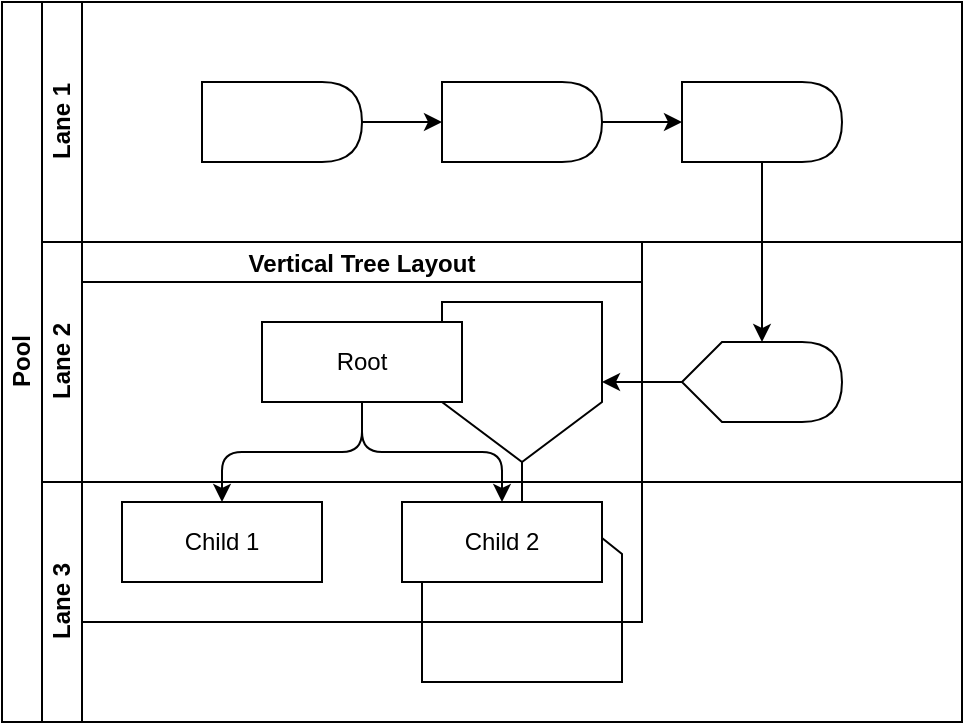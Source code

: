 <mxfile>
    <diagram id="ez2AQ2qYyONGx_Xx0tES" name="LayerDemo">
        <mxGraphModel dx="1135" dy="768" grid="1" gridSize="10" guides="1" tooltips="1" connect="1" arrows="1" fold="1" page="1" pageScale="1" pageWidth="1100" pageHeight="850" math="0" shadow="0">
            <root>
                <mxCell id="0"/>
                <mxCell id="1" parent="0"/>
                <mxCell id="2" value="Pool" style="swimlane;childLayout=stackLayout;resizeParent=1;resizeParentMax=0;horizontal=0;startSize=20;horizontalStack=0;html=1;" parent="1" vertex="1">
                    <mxGeometry x="370" y="170" width="480" height="360" as="geometry"/>
                </mxCell>
                <mxCell id="3" value="Lane 1" style="swimlane;startSize=20;horizontal=0;html=1;" parent="2" vertex="1">
                    <mxGeometry x="20" width="460" height="120" as="geometry">
                        <mxRectangle x="20" width="460" height="30" as="alternateBounds"/>
                    </mxGeometry>
                </mxCell>
                <mxCell id="9" style="edgeStyle=none;html=1;entryX=0;entryY=0.5;entryDx=0;entryDy=0;" parent="3" source="6" target="7" edge="1">
                    <mxGeometry relative="1" as="geometry"/>
                </mxCell>
                <mxCell id="6" value="" style="shape=delay;whiteSpace=wrap;html=1;" parent="3" vertex="1">
                    <mxGeometry x="80" y="40" width="80" height="40" as="geometry"/>
                </mxCell>
                <mxCell id="10" style="edgeStyle=none;html=1;entryX=0;entryY=0.5;entryDx=0;entryDy=0;" parent="3" source="7" target="8" edge="1">
                    <mxGeometry relative="1" as="geometry"/>
                </mxCell>
                <mxCell id="7" value="" style="shape=delay;whiteSpace=wrap;html=1;" parent="3" vertex="1">
                    <mxGeometry x="200" y="40" width="80" height="40" as="geometry"/>
                </mxCell>
                <mxCell id="8" value="" style="shape=delay;whiteSpace=wrap;html=1;" parent="3" vertex="1">
                    <mxGeometry x="320" y="40" width="80" height="40" as="geometry"/>
                </mxCell>
                <mxCell id="4" value="Lane 2" style="swimlane;startSize=20;horizontal=0;html=1;" parent="2" vertex="1">
                    <mxGeometry x="20" y="120" width="460" height="120" as="geometry"/>
                </mxCell>
                <mxCell id="11" value="" style="shape=offPageConnector;whiteSpace=wrap;html=1;" parent="4" vertex="1">
                    <mxGeometry x="200" y="30" width="80" height="80" as="geometry"/>
                </mxCell>
                <mxCell id="14" style="edgeStyle=none;html=1;" parent="4" source="12" target="11" edge="1">
                    <mxGeometry relative="1" as="geometry"/>
                </mxCell>
                <mxCell id="12" value="" style="shape=display;whiteSpace=wrap;html=1;" parent="4" vertex="1">
                    <mxGeometry x="320" y="50" width="80" height="40" as="geometry"/>
                </mxCell>
                <mxCell id="5" value="Lane 3" style="swimlane;startSize=20;horizontal=0;html=1;" parent="2" vertex="1">
                    <mxGeometry x="20" y="240" width="460" height="120" as="geometry"/>
                </mxCell>
                <mxCell id="15" value="" style="shape=loopLimit;whiteSpace=wrap;html=1;" parent="5" vertex="1">
                    <mxGeometry x="190" y="20" width="100" height="80" as="geometry"/>
                </mxCell>
                <mxCell id="13" style="edgeStyle=none;html=1;entryX=0;entryY=0;entryDx=40;entryDy=0;entryPerimeter=0;" parent="2" source="8" target="12" edge="1">
                    <mxGeometry relative="1" as="geometry"/>
                </mxCell>
                <mxCell id="16" value="" style="edgeStyle=none;html=1;" parent="2" source="11" target="15" edge="1">
                    <mxGeometry relative="1" as="geometry"/>
                </mxCell>
                <mxCell id="17" value="Vertical Tree Layout" style="swimlane;startSize=20;horizontal=1;childLayout=treeLayout;horizontalTree=0;resizable=0;containerType=tree;fontSize=12;" parent="1" vertex="1">
                    <mxGeometry x="410" y="290" width="280" height="190" as="geometry"/>
                </mxCell>
                <mxCell id="18" value="Root" style="whiteSpace=wrap;html=1;" parent="17" vertex="1">
                    <mxGeometry x="90" y="40" width="100" height="40" as="geometry"/>
                </mxCell>
                <mxCell id="19" value="Child 1" style="whiteSpace=wrap;html=1;" parent="17" vertex="1">
                    <mxGeometry x="20" y="130" width="100" height="40" as="geometry"/>
                </mxCell>
                <mxCell id="20" value="" style="edgeStyle=elbowEdgeStyle;elbow=vertical;html=1;rounded=1;curved=0;sourcePerimeterSpacing=0;targetPerimeterSpacing=0;startSize=6;endSize=6;" parent="17" source="18" target="19" edge="1">
                    <mxGeometry relative="1" as="geometry"/>
                </mxCell>
                <mxCell id="21" value="Child 2" style="whiteSpace=wrap;html=1;" parent="17" vertex="1">
                    <mxGeometry x="160" y="130" width="100" height="40" as="geometry"/>
                </mxCell>
                <mxCell id="22" value="" style="edgeStyle=elbowEdgeStyle;elbow=vertical;html=1;rounded=1;curved=0;sourcePerimeterSpacing=0;targetPerimeterSpacing=0;startSize=6;endSize=6;" parent="17" source="18" target="21" edge="1">
                    <mxGeometry relative="1" as="geometry"/>
                </mxCell>
            </root>
        </mxGraphModel>
    </diagram>
    <diagram id="cXdBv4LuWflCS9I6Zu3K" name="Page-2">
        <mxGraphModel dx="1135" dy="768" grid="1" gridSize="10" guides="1" tooltips="1" connect="1" arrows="1" fold="1" page="1" pageScale="1" pageWidth="1100" pageHeight="850" math="0" shadow="0">
            <root>
                <mxCell id="0"/>
                <mxCell id="1" parent="0"/>
                <mxCell id="qgYKwVF7N7ul_nGFUVFg-1" value="Vertical Tree Layout" style="swimlane;startSize=20;horizontal=1;childLayout=treeLayout;horizontalTree=0;resizable=0;containerType=tree;fontSize=12;direction=east;" parent="1" vertex="1">
                    <mxGeometry x="20" y="180" width="980" height="280" as="geometry"/>
                </mxCell>
                <mxCell id="qgYKwVF7N7ul_nGFUVFg-27" style="edgeStyle=none;html=1;entryX=0;entryY=0.5;entryDx=0;entryDy=0;" parent="qgYKwVF7N7ul_nGFUVFg-1" source="qgYKwVF7N7ul_nGFUVFg-2" target="qgYKwVF7N7ul_nGFUVFg-19" edge="1">
                    <mxGeometry relative="1" as="geometry"/>
                </mxCell>
                <mxCell id="qgYKwVF7N7ul_nGFUVFg-30" style="edgeStyle=none;html=1;entryX=1;entryY=0.5;entryDx=0;entryDy=0;exitX=0.5;exitY=1;exitDx=0;exitDy=0;" parent="qgYKwVF7N7ul_nGFUVFg-1" source="qgYKwVF7N7ul_nGFUVFg-2" target="qgYKwVF7N7ul_nGFUVFg-22" edge="1">
                    <mxGeometry relative="1" as="geometry"/>
                </mxCell>
                <mxCell id="qgYKwVF7N7ul_nGFUVFg-2" value="Root" style="whiteSpace=wrap;html=1;" parent="qgYKwVF7N7ul_nGFUVFg-1" vertex="1">
                    <mxGeometry x="440" y="40" width="100" height="40" as="geometry"/>
                </mxCell>
                <mxCell id="qgYKwVF7N7ul_nGFUVFg-3" value="Child 1" style="whiteSpace=wrap;html=1;" parent="qgYKwVF7N7ul_nGFUVFg-1" vertex="1">
                    <mxGeometry x="20" y="130" width="100" height="40" as="geometry"/>
                </mxCell>
                <mxCell id="qgYKwVF7N7ul_nGFUVFg-4" value="" style="edgeStyle=elbowEdgeStyle;elbow=vertical;html=1;rounded=1;curved=0;sourcePerimeterSpacing=0;targetPerimeterSpacing=0;startSize=6;endSize=6;" parent="qgYKwVF7N7ul_nGFUVFg-1" source="qgYKwVF7N7ul_nGFUVFg-2" target="qgYKwVF7N7ul_nGFUVFg-3" edge="1">
                    <mxGeometry relative="1" as="geometry"/>
                </mxCell>
                <mxCell id="qgYKwVF7N7ul_nGFUVFg-5" value="Child 2" style="whiteSpace=wrap;html=1;" parent="qgYKwVF7N7ul_nGFUVFg-1" vertex="1">
                    <mxGeometry x="160" y="130" width="100" height="40" as="geometry"/>
                </mxCell>
                <mxCell id="qgYKwVF7N7ul_nGFUVFg-6" value="" style="edgeStyle=elbowEdgeStyle;elbow=vertical;html=1;rounded=1;curved=0;sourcePerimeterSpacing=0;targetPerimeterSpacing=0;startSize=6;endSize=6;" parent="qgYKwVF7N7ul_nGFUVFg-1" source="qgYKwVF7N7ul_nGFUVFg-2" target="qgYKwVF7N7ul_nGFUVFg-5" edge="1">
                    <mxGeometry relative="1" as="geometry"/>
                </mxCell>
                <mxCell id="qgYKwVF7N7ul_nGFUVFg-10" style="edgeStyle=none;html=1;entryX=0.5;entryY=0;entryDx=0;entryDy=0;exitX=0.5;exitY=1;exitDx=0;exitDy=0;" parent="qgYKwVF7N7ul_nGFUVFg-1" source="qgYKwVF7N7ul_nGFUVFg-2" target="qgYKwVF7N7ul_nGFUVFg-7" edge="1">
                    <mxGeometry relative="1" as="geometry">
                        <mxPoint x="-730" y="50" as="sourcePoint"/>
                    </mxGeometry>
                </mxCell>
                <mxCell id="qgYKwVF7N7ul_nGFUVFg-7" value="Child 2" style="whiteSpace=wrap;html=1;" parent="qgYKwVF7N7ul_nGFUVFg-1" vertex="1">
                    <mxGeometry x="580" y="130" width="100" height="40" as="geometry"/>
                </mxCell>
                <mxCell id="qgYKwVF7N7ul_nGFUVFg-19" value="Child 2" style="whiteSpace=wrap;html=1;" parent="qgYKwVF7N7ul_nGFUVFg-1" vertex="1">
                    <mxGeometry x="300" y="130" width="100" height="40" as="geometry"/>
                </mxCell>
                <mxCell id="qgYKwVF7N7ul_nGFUVFg-22" value="Child 2" style="whiteSpace=wrap;html=1;" parent="qgYKwVF7N7ul_nGFUVFg-1" vertex="1">
                    <mxGeometry x="720" y="130" width="100" height="40" as="geometry"/>
                </mxCell>
                <mxCell id="qgYKwVF7N7ul_nGFUVFg-24" value="Root" style="whiteSpace=wrap;html=1;" parent="qgYKwVF7N7ul_nGFUVFg-1" vertex="1">
                    <mxGeometry x="860" y="220" width="100" height="40" as="geometry"/>
                </mxCell>
                <mxCell id="qgYKwVF7N7ul_nGFUVFg-28" value="" style="edgeStyle=none;html=1;" parent="qgYKwVF7N7ul_nGFUVFg-1" source="qgYKwVF7N7ul_nGFUVFg-2" target="qgYKwVF7N7ul_nGFUVFg-29" edge="1">
                    <mxGeometry relative="1" as="geometry"/>
                </mxCell>
                <mxCell id="qgYKwVF7N7ul_nGFUVFg-29" value="Root" style="whiteSpace=wrap;html=1;" parent="qgYKwVF7N7ul_nGFUVFg-1" vertex="1">
                    <mxGeometry x="440" y="130" width="100" height="40" as="geometry"/>
                </mxCell>
                <mxCell id="qgYKwVF7N7ul_nGFUVFg-26" value="Root" style="whiteSpace=wrap;html=1;" parent="qgYKwVF7N7ul_nGFUVFg-1" vertex="1">
                    <mxGeometry x="860" y="130" width="100" height="40" as="geometry"/>
                </mxCell>
                <mxCell id="qgYKwVF7N7ul_nGFUVFg-25" value="" style="edgeStyle=none;html=1;" parent="qgYKwVF7N7ul_nGFUVFg-1" source="qgYKwVF7N7ul_nGFUVFg-2" target="qgYKwVF7N7ul_nGFUVFg-26" edge="1">
                    <mxGeometry relative="1" as="geometry"/>
                </mxCell>
                <mxCell id="qgYKwVF7N7ul_nGFUVFg-23" value="" style="edgeStyle=none;html=1;exitX=0.58;exitY=1.063;exitDx=0;exitDy=0;exitPerimeter=0;" parent="qgYKwVF7N7ul_nGFUVFg-1" source="qgYKwVF7N7ul_nGFUVFg-26" target="qgYKwVF7N7ul_nGFUVFg-24" edge="1">
                    <mxGeometry relative="1" as="geometry"/>
                </mxCell>
                <mxCell id="qgYKwVF7N7ul_nGFUVFg-8" value="" style="edgeStyle=elbowEdgeStyle;elbow=vertical;html=1;rounded=1;curved=0;sourcePerimeterSpacing=0;targetPerimeterSpacing=0;startSize=6;endSize=6;" parent="1" source="1" target="qgYKwVF7N7ul_nGFUVFg-7" edge="1">
                    <mxGeometry relative="1" as="geometry">
                        <mxPoint x="470" y="390" as="sourcePoint"/>
                        <mxPoint x="540" y="440" as="targetPoint"/>
                    </mxGeometry>
                </mxCell>
                <mxCell id="qgYKwVF7N7ul_nGFUVFg-20" value="" style="edgeStyle=elbowEdgeStyle;elbow=vertical;html=1;rounded=1;curved=0;sourcePerimeterSpacing=0;targetPerimeterSpacing=0;startSize=6;endSize=6;" parent="1" source="1" target="qgYKwVF7N7ul_nGFUVFg-19" edge="1">
                    <mxGeometry relative="1" as="geometry">
                        <mxPoint x="470" y="390" as="sourcePoint"/>
                        <mxPoint x="540" y="440" as="targetPoint"/>
                    </mxGeometry>
                </mxCell>
                <mxCell id="qgYKwVF7N7ul_nGFUVFg-21" value="" style="edgeStyle=elbowEdgeStyle;elbow=vertical;html=1;rounded=1;curved=0;sourcePerimeterSpacing=0;targetPerimeterSpacing=0;startSize=6;endSize=6;" parent="1" source="1" target="qgYKwVF7N7ul_nGFUVFg-22" edge="1">
                    <mxGeometry relative="1" as="geometry">
                        <mxPoint x="760" y="770" as="sourcePoint"/>
                        <mxPoint x="830" y="820" as="targetPoint"/>
                    </mxGeometry>
                </mxCell>
            </root>
        </mxGraphModel>
    </diagram>
    <diagram id="2GGsly9W45ZW1jJz2xG_" name="Page-3">
        <mxGraphModel dx="1135" dy="768" grid="1" gridSize="10" guides="1" tooltips="1" connect="1" arrows="1" fold="1" page="1" pageScale="1" pageWidth="1100" pageHeight="850" math="0" shadow="0">
            <root>
                <mxCell id="0"/>
                <mxCell id="1" parent="0"/>
            </root>
        </mxGraphModel>
    </diagram>
</mxfile>
